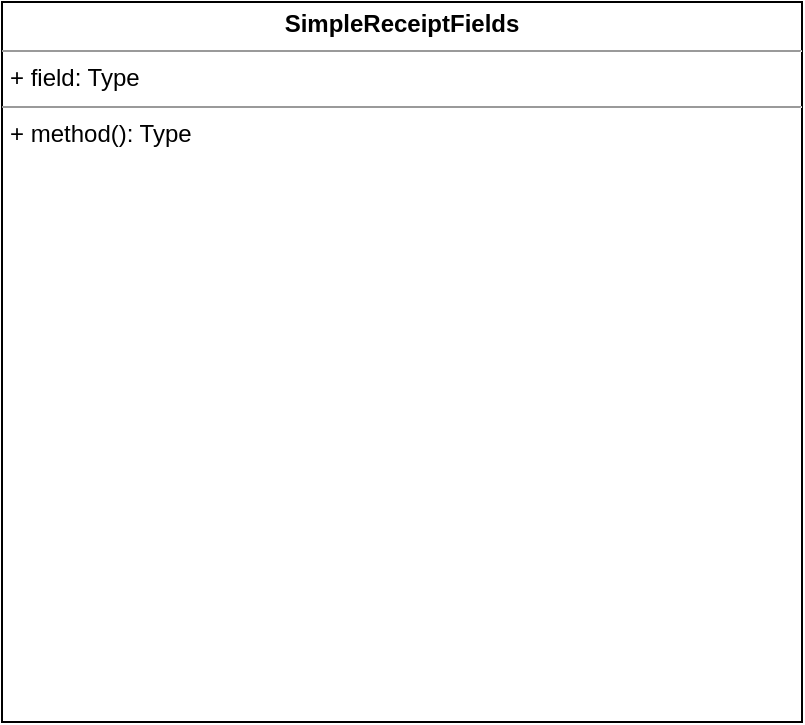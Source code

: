 <mxfile version="20.2.7" type="github">
  <diagram id="CTcXG81UZ0xDDbHZYsb4" name="Страница 1">
    <mxGraphModel dx="946" dy="600" grid="1" gridSize="10" guides="1" tooltips="1" connect="1" arrows="1" fold="1" page="1" pageScale="1" pageWidth="827" pageHeight="1169" math="0" shadow="0">
      <root>
        <mxCell id="0" />
        <mxCell id="1" parent="0" />
        <mxCell id="yHno_Nqe6t_F3FG_xrDg-1" value="&lt;p style=&quot;margin:0px;margin-top:4px;text-align:center;&quot;&gt;&lt;b&gt;SimpleReceiptFields&lt;/b&gt;&lt;/p&gt;&lt;hr size=&quot;1&quot;&gt;&lt;p style=&quot;margin:0px;margin-left:4px;&quot;&gt;+ field: Type&lt;/p&gt;&lt;hr size=&quot;1&quot;&gt;&lt;p style=&quot;margin:0px;margin-left:4px;&quot;&gt;+ method(): Type&lt;/p&gt;" style="verticalAlign=top;align=left;overflow=fill;fontSize=12;fontFamily=Helvetica;html=1;" vertex="1" parent="1">
          <mxGeometry x="80" y="80" width="400" height="360" as="geometry" />
        </mxCell>
      </root>
    </mxGraphModel>
  </diagram>
</mxfile>
